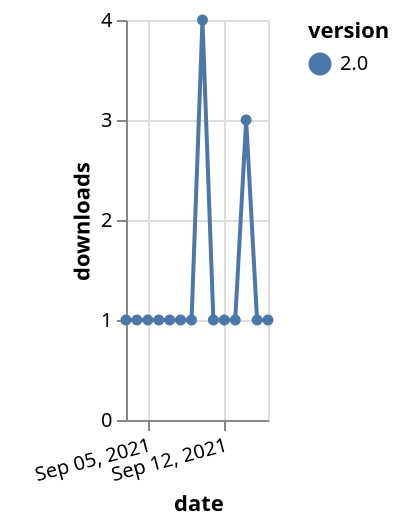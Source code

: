 {"$schema": "https://vega.github.io/schema/vega-lite/v5.json", "description": "A simple bar chart with embedded data.", "data": {"values": [{"date": "2021-09-03", "total": 465, "delta": 1, "version": "2.0"}, {"date": "2021-09-04", "total": 466, "delta": 1, "version": "2.0"}, {"date": "2021-09-05", "total": 467, "delta": 1, "version": "2.0"}, {"date": "2021-09-06", "total": 468, "delta": 1, "version": "2.0"}, {"date": "2021-09-07", "total": 469, "delta": 1, "version": "2.0"}, {"date": "2021-09-08", "total": 470, "delta": 1, "version": "2.0"}, {"date": "2021-09-09", "total": 471, "delta": 1, "version": "2.0"}, {"date": "2021-09-10", "total": 475, "delta": 4, "version": "2.0"}, {"date": "2021-09-11", "total": 476, "delta": 1, "version": "2.0"}, {"date": "2021-09-12", "total": 477, "delta": 1, "version": "2.0"}, {"date": "2021-09-13", "total": 478, "delta": 1, "version": "2.0"}, {"date": "2021-09-14", "total": 481, "delta": 3, "version": "2.0"}, {"date": "2021-09-15", "total": 482, "delta": 1, "version": "2.0"}, {"date": "2021-09-16", "total": 483, "delta": 1, "version": "2.0"}]}, "width": "container", "mark": {"type": "line", "point": {"filled": true}}, "encoding": {"x": {"field": "date", "type": "temporal", "timeUnit": "yearmonthdate", "title": "date", "axis": {"labelAngle": -15}}, "y": {"field": "delta", "type": "quantitative", "title": "downloads"}, "color": {"field": "version", "type": "nominal"}, "tooltip": {"field": "delta"}}}